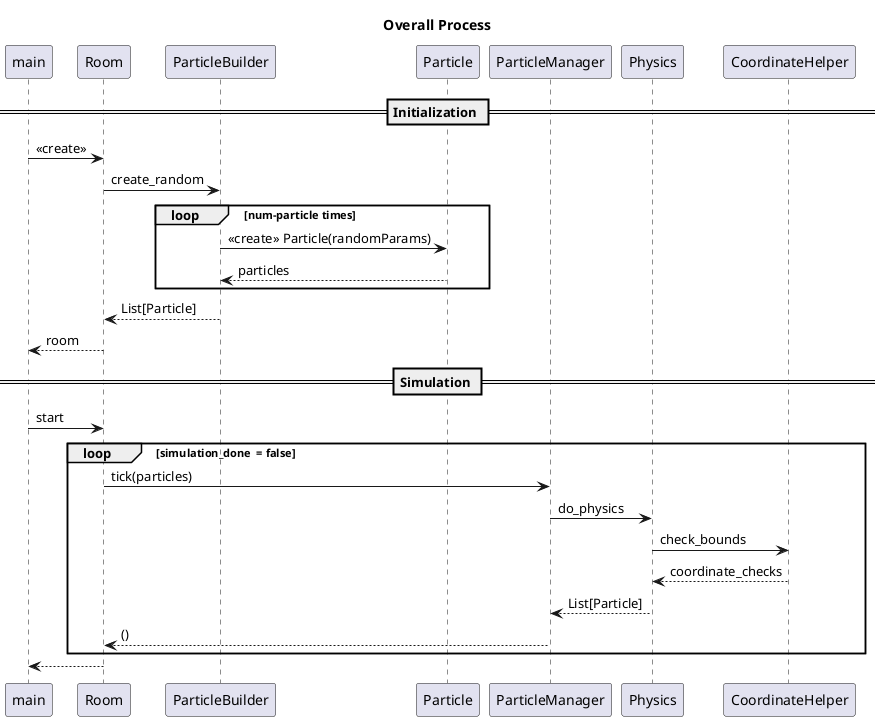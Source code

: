 '
' You need plantuml to render this 
'   plantuml.sf.net
'
' Author : Simon Symeonidis 
'

@startuml
  title Overall Process

== Initialization == 
  main -> Room : <<create>>

  Room -> ParticleBuilder : create_random

  loop num-particle times
    ParticleBuilder -> Particle  : <<create>> Particle(randomParams)
    Particle --> ParticleBuilder : particles
  end

  ParticleBuilder --> Room : List[Particle]
  Room --> main : room

== Simulation == 

  main -> Room : start
  loop simulation_done  = false
    Room -> ParticleManager : tick(particles)
    ParticleManager -> Physics : do_physics
    Physics -> CoordinateHelper : check_bounds
    CoordinateHelper --> Physics : coordinate_checks
    Physics --> ParticleManager : List[Particle]
    ParticleManager --> Room : () 
  end

  Room --> main

@enduml

